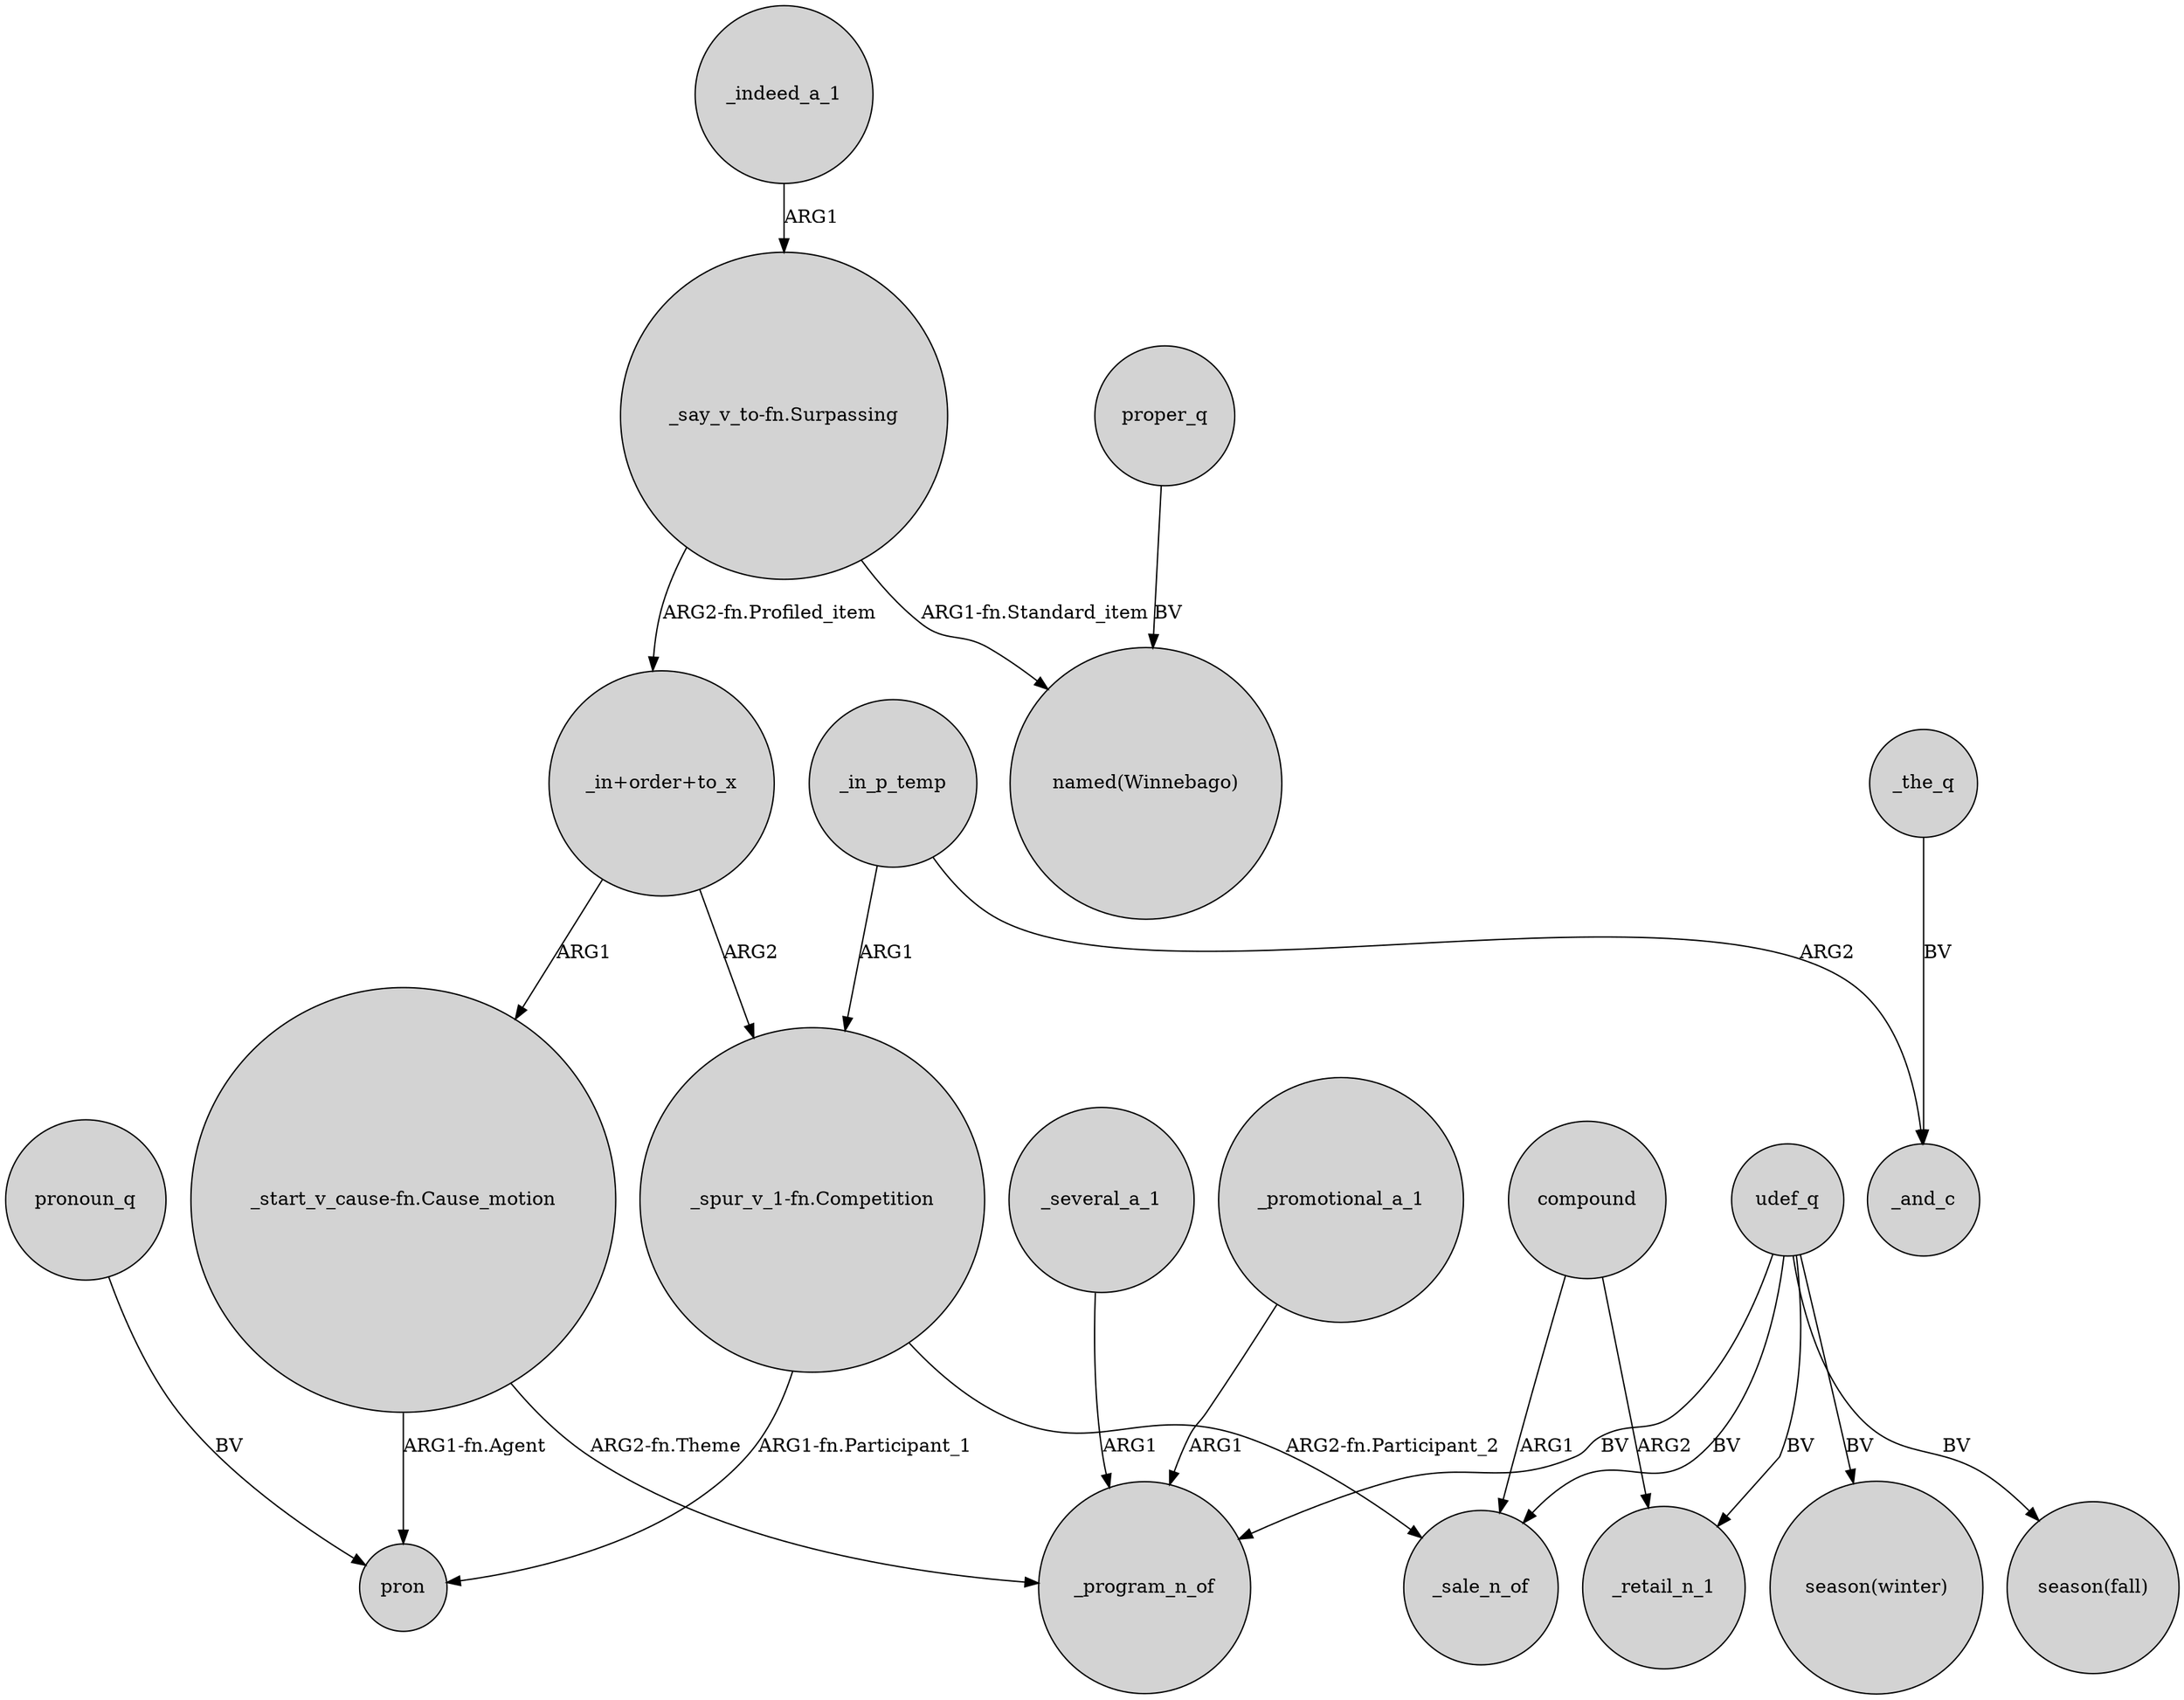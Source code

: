 digraph {
	node [shape=circle style=filled]
	"_start_v_cause-fn.Cause_motion" -> pron [label="ARG1-fn.Agent"]
	_the_q -> _and_c [label=BV]
	"_start_v_cause-fn.Cause_motion" -> _program_n_of [label="ARG2-fn.Theme"]
	"_in+order+to_x" -> "_start_v_cause-fn.Cause_motion" [label=ARG1]
	_in_p_temp -> "_spur_v_1-fn.Competition" [label=ARG1]
	"_spur_v_1-fn.Competition" -> pron [label="ARG1-fn.Participant_1"]
	udef_q -> _sale_n_of [label=BV]
	_indeed_a_1 -> "_say_v_to-fn.Surpassing" [label=ARG1]
	"_in+order+to_x" -> "_spur_v_1-fn.Competition" [label=ARG2]
	proper_q -> "named(Winnebago)" [label=BV]
	compound -> _retail_n_1 [label=ARG2]
	udef_q -> _program_n_of [label=BV]
	"_spur_v_1-fn.Competition" -> _sale_n_of [label="ARG2-fn.Participant_2"]
	pronoun_q -> pron [label=BV]
	_in_p_temp -> _and_c [label=ARG2]
	udef_q -> _retail_n_1 [label=BV]
	_several_a_1 -> _program_n_of [label=ARG1]
	_promotional_a_1 -> _program_n_of [label=ARG1]
	udef_q -> "season(fall)" [label=BV]
	"_say_v_to-fn.Surpassing" -> "named(Winnebago)" [label="ARG1-fn.Standard_item"]
	"_say_v_to-fn.Surpassing" -> "_in+order+to_x" [label="ARG2-fn.Profiled_item"]
	udef_q -> "season(winter)" [label=BV]
	compound -> _sale_n_of [label=ARG1]
}

